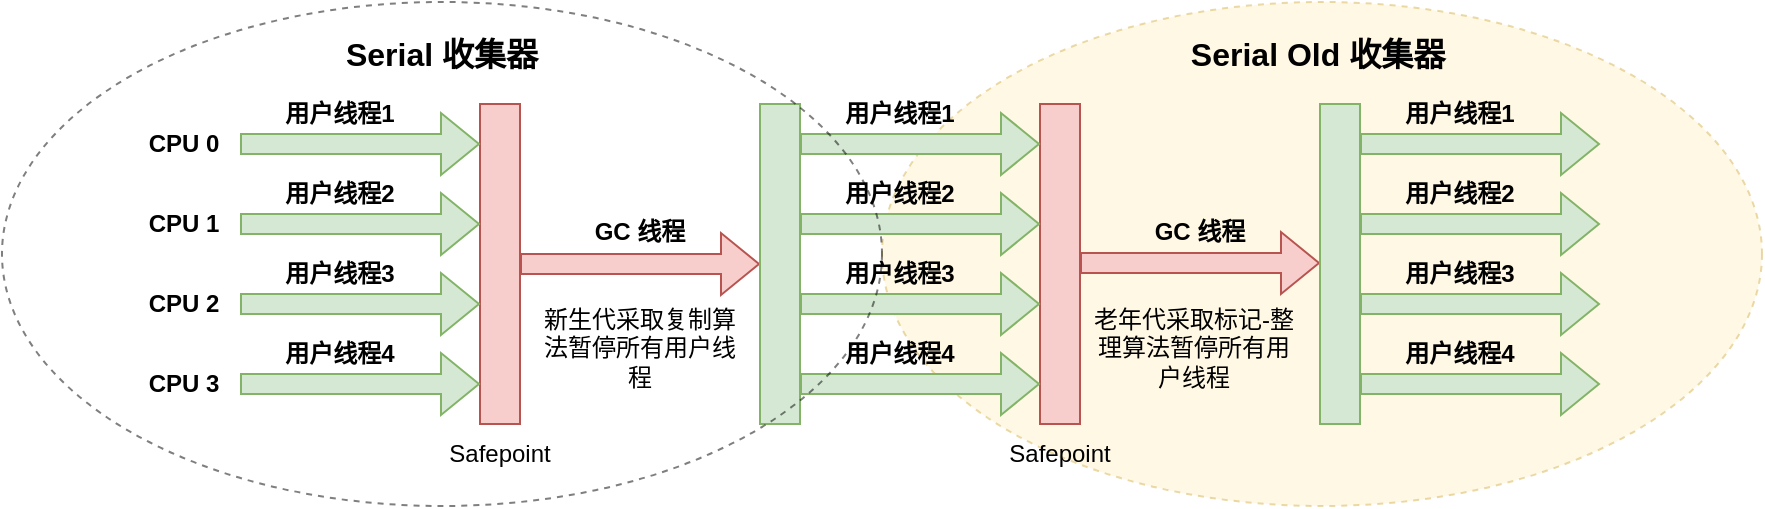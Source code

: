 <mxfile version="22.1.2" type="device">
  <diagram name="第 1 页" id="uRy5gBn8URtkVs1OvzBp">
    <mxGraphModel dx="537" dy="901" grid="1" gridSize="10" guides="1" tooltips="1" connect="1" arrows="1" fold="1" page="1" pageScale="1" pageWidth="1169" pageHeight="827" math="0" shadow="0">
      <root>
        <mxCell id="0" />
        <mxCell id="1" parent="0" />
        <mxCell id="ejAN_wZHJJQSO21ZHdOU-57" value="" style="ellipse;whiteSpace=wrap;html=1;dashed=1;fillColor=#fff2cc;container=0;strokeColor=#d6b656;opacity=50;" parent="1" vertex="1">
          <mxGeometry x="585" y="288" width="440" height="252" as="geometry" />
        </mxCell>
        <mxCell id="ejAN_wZHJJQSO21ZHdOU-31" value="" style="shape=flexArrow;endArrow=classic;html=1;rounded=0;fillColor=#f8cecc;strokeColor=#b85450;movable=1;resizable=1;rotatable=1;deletable=1;editable=1;locked=0;connectable=1;" parent="1" edge="1">
          <mxGeometry width="50" height="50" relative="1" as="geometry">
            <mxPoint x="404" y="419" as="sourcePoint" />
            <mxPoint x="524" y="419" as="targetPoint" />
          </mxGeometry>
        </mxCell>
        <mxCell id="ejAN_wZHJJQSO21ZHdOU-32" value="" style="rounded=0;whiteSpace=wrap;html=1;fillColor=#d5e8d4;strokeColor=#82b366;container=0;" parent="1" vertex="1">
          <mxGeometry x="524" y="339" width="20" height="160" as="geometry" />
        </mxCell>
        <mxCell id="ejAN_wZHJJQSO21ZHdOU-34" value="" style="shape=flexArrow;endArrow=classic;html=1;rounded=0;fillColor=#f8cecc;strokeColor=#b85450;movable=1;resizable=1;rotatable=1;deletable=1;editable=1;locked=0;connectable=1;" parent="1" edge="1">
          <mxGeometry width="50" height="50" relative="1" as="geometry">
            <mxPoint x="684" y="418.5" as="sourcePoint" />
            <mxPoint x="804" y="418.5" as="targetPoint" />
          </mxGeometry>
        </mxCell>
        <mxCell id="ejAN_wZHJJQSO21ZHdOU-35" value="&lt;b&gt;CPU 0&lt;/b&gt;" style="text;html=1;strokeColor=none;fillColor=none;align=center;verticalAlign=middle;whiteSpace=wrap;rounded=0;container=0;" parent="1" vertex="1">
          <mxGeometry x="206" y="344" width="60" height="30" as="geometry" />
        </mxCell>
        <mxCell id="ejAN_wZHJJQSO21ZHdOU-36" value="&lt;b&gt;CPU 1&lt;/b&gt;" style="text;html=1;strokeColor=none;fillColor=none;align=center;verticalAlign=middle;whiteSpace=wrap;rounded=0;container=0;" parent="1" vertex="1">
          <mxGeometry x="206" y="384" width="60" height="30" as="geometry" />
        </mxCell>
        <mxCell id="ejAN_wZHJJQSO21ZHdOU-37" value="&lt;b&gt;CPU 2&lt;/b&gt;" style="text;html=1;strokeColor=none;fillColor=none;align=center;verticalAlign=middle;whiteSpace=wrap;rounded=0;container=0;" parent="1" vertex="1">
          <mxGeometry x="206" y="424" width="60" height="30" as="geometry" />
        </mxCell>
        <mxCell id="ejAN_wZHJJQSO21ZHdOU-38" value="&lt;b&gt;CPU 3&lt;/b&gt;" style="text;html=1;strokeColor=none;fillColor=none;align=center;verticalAlign=middle;whiteSpace=wrap;rounded=0;container=0;" parent="1" vertex="1">
          <mxGeometry x="206" y="464" width="60" height="30" as="geometry" />
        </mxCell>
        <mxCell id="ejAN_wZHJJQSO21ZHdOU-39" value="&lt;b&gt;GC 线程&lt;/b&gt;" style="text;html=1;strokeColor=none;fillColor=none;align=center;verticalAlign=middle;whiteSpace=wrap;rounded=0;container=0;" parent="1" vertex="1">
          <mxGeometry x="434" y="388" width="60" height="30" as="geometry" />
        </mxCell>
        <mxCell id="ejAN_wZHJJQSO21ZHdOU-40" value="&lt;b&gt;GC 线程&lt;/b&gt;" style="text;html=1;strokeColor=none;fillColor=none;align=center;verticalAlign=middle;whiteSpace=wrap;rounded=0;container=0;" parent="1" vertex="1">
          <mxGeometry x="714" y="388" width="60" height="30" as="geometry" />
        </mxCell>
        <mxCell id="ejAN_wZHJJQSO21ZHdOU-55" value="" style="rounded=0;whiteSpace=wrap;html=1;fillColor=#d5e8d4;strokeColor=#82b366;container=0;" parent="1" vertex="1">
          <mxGeometry x="804" y="339" width="20" height="160" as="geometry" />
        </mxCell>
        <mxCell id="ejAN_wZHJJQSO21ZHdOU-58" value="Serial 收集器" style="text;html=1;strokeColor=none;fillColor=none;align=center;verticalAlign=middle;whiteSpace=wrap;rounded=0;fontStyle=1;fontSize=16;container=0;" parent="1" vertex="1">
          <mxGeometry x="232" y="299" width="266" height="30" as="geometry" />
        </mxCell>
        <mxCell id="ejAN_wZHJJQSO21ZHdOU-60" value="新生代采取复制算法暂停所有用户线程" style="text;html=1;strokeColor=none;fillColor=none;align=center;verticalAlign=middle;whiteSpace=wrap;rounded=0;container=0;" parent="1" vertex="1">
          <mxGeometry x="413" y="433" width="102" height="56" as="geometry" />
        </mxCell>
        <mxCell id="ejAN_wZHJJQSO21ZHdOU-14" value="" style="rounded=0;whiteSpace=wrap;html=1;fillColor=#f8cecc;strokeColor=#b85450;container=0;" parent="1" vertex="1">
          <mxGeometry x="384" y="339" width="20" height="160" as="geometry" />
        </mxCell>
        <mxCell id="ejAN_wZHJJQSO21ZHdOU-1" value="" style="shape=flexArrow;endArrow=classic;html=1;rounded=0;fillColor=#d5e8d4;strokeColor=#82b366;movable=1;resizable=1;rotatable=1;deletable=1;editable=1;locked=0;connectable=1;" parent="1" edge="1">
          <mxGeometry width="50" height="50" relative="1" as="geometry">
            <mxPoint x="264" y="359" as="sourcePoint" />
            <mxPoint x="384" y="359" as="targetPoint" />
          </mxGeometry>
        </mxCell>
        <mxCell id="ejAN_wZHJJQSO21ZHdOU-2" value="用户线程1" style="text;html=1;strokeColor=none;fillColor=none;align=center;verticalAlign=middle;whiteSpace=wrap;rounded=0;fontStyle=1;movable=1;resizable=1;rotatable=1;deletable=1;editable=1;locked=0;connectable=1;container=0;" parent="1" vertex="1">
          <mxGeometry x="284" y="329" width="60" height="30" as="geometry" />
        </mxCell>
        <mxCell id="ejAN_wZHJJQSO21ZHdOU-6" value="" style="shape=flexArrow;endArrow=classic;html=1;rounded=0;fillColor=#d5e8d4;strokeColor=#82b366;movable=1;resizable=1;rotatable=1;deletable=1;editable=1;locked=0;connectable=1;" parent="1" edge="1">
          <mxGeometry width="50" height="50" relative="1" as="geometry">
            <mxPoint x="264" y="399" as="sourcePoint" />
            <mxPoint x="384" y="399" as="targetPoint" />
          </mxGeometry>
        </mxCell>
        <mxCell id="ejAN_wZHJJQSO21ZHdOU-7" value="用户线程2" style="text;html=1;strokeColor=none;fillColor=none;align=center;verticalAlign=middle;whiteSpace=wrap;rounded=0;fontStyle=1;movable=1;resizable=1;rotatable=1;deletable=1;editable=1;locked=0;connectable=1;container=0;" parent="1" vertex="1">
          <mxGeometry x="284" y="369" width="60" height="30" as="geometry" />
        </mxCell>
        <mxCell id="ejAN_wZHJJQSO21ZHdOU-9" value="" style="shape=flexArrow;endArrow=classic;html=1;rounded=0;fillColor=#d5e8d4;strokeColor=#82b366;movable=1;resizable=1;rotatable=1;deletable=1;editable=1;locked=0;connectable=1;" parent="1" edge="1">
          <mxGeometry width="50" height="50" relative="1" as="geometry">
            <mxPoint x="264" y="439" as="sourcePoint" />
            <mxPoint x="384" y="439" as="targetPoint" />
          </mxGeometry>
        </mxCell>
        <mxCell id="ejAN_wZHJJQSO21ZHdOU-10" value="用户线程3" style="text;html=1;strokeColor=none;fillColor=none;align=center;verticalAlign=middle;whiteSpace=wrap;rounded=0;fontStyle=1;movable=1;resizable=1;rotatable=1;deletable=1;editable=1;locked=0;connectable=1;container=0;" parent="1" vertex="1">
          <mxGeometry x="284" y="409" width="60" height="30" as="geometry" />
        </mxCell>
        <mxCell id="ejAN_wZHJJQSO21ZHdOU-12" value="" style="shape=flexArrow;endArrow=classic;html=1;rounded=0;fillColor=#d5e8d4;strokeColor=#82b366;movable=1;resizable=1;rotatable=1;deletable=1;editable=1;locked=0;connectable=1;" parent="1" edge="1">
          <mxGeometry width="50" height="50" relative="1" as="geometry">
            <mxPoint x="264" y="479" as="sourcePoint" />
            <mxPoint x="384" y="479" as="targetPoint" />
          </mxGeometry>
        </mxCell>
        <mxCell id="ejAN_wZHJJQSO21ZHdOU-13" value="用户线程4" style="text;html=1;strokeColor=none;fillColor=none;align=center;verticalAlign=middle;whiteSpace=wrap;rounded=0;fontStyle=1;movable=1;resizable=1;rotatable=1;deletable=1;editable=1;locked=0;connectable=1;container=0;" parent="1" vertex="1">
          <mxGeometry x="284" y="449" width="60" height="30" as="geometry" />
        </mxCell>
        <mxCell id="ejAN_wZHJJQSO21ZHdOU-29" value="" style="rounded=0;whiteSpace=wrap;html=1;fillColor=#f8cecc;strokeColor=#b85450;container=0;" parent="1" vertex="1">
          <mxGeometry x="664" y="339" width="20" height="160" as="geometry" />
        </mxCell>
        <mxCell id="ejAN_wZHJJQSO21ZHdOU-18" value="" style="shape=flexArrow;endArrow=classic;html=1;rounded=0;fillColor=#d5e8d4;strokeColor=#82b366;movable=1;resizable=1;rotatable=1;deletable=1;editable=1;locked=0;connectable=1;" parent="1" edge="1">
          <mxGeometry width="50" height="50" relative="1" as="geometry">
            <mxPoint x="544" y="359" as="sourcePoint" />
            <mxPoint x="664" y="359" as="targetPoint" />
          </mxGeometry>
        </mxCell>
        <mxCell id="ejAN_wZHJJQSO21ZHdOU-19" value="用户线程1" style="text;html=1;strokeColor=none;fillColor=none;align=center;verticalAlign=middle;whiteSpace=wrap;rounded=0;fontStyle=1;movable=1;resizable=1;rotatable=1;deletable=1;editable=1;locked=0;connectable=1;container=0;" parent="1" vertex="1">
          <mxGeometry x="564" y="329" width="60" height="30" as="geometry" />
        </mxCell>
        <mxCell id="ejAN_wZHJJQSO21ZHdOU-21" value="" style="shape=flexArrow;endArrow=classic;html=1;rounded=0;fillColor=#d5e8d4;strokeColor=#82b366;movable=1;resizable=1;rotatable=1;deletable=1;editable=1;locked=0;connectable=1;" parent="1" edge="1">
          <mxGeometry width="50" height="50" relative="1" as="geometry">
            <mxPoint x="544" y="399" as="sourcePoint" />
            <mxPoint x="664" y="399" as="targetPoint" />
          </mxGeometry>
        </mxCell>
        <mxCell id="ejAN_wZHJJQSO21ZHdOU-22" value="用户线程2" style="text;html=1;strokeColor=none;fillColor=none;align=center;verticalAlign=middle;whiteSpace=wrap;rounded=0;fontStyle=1;movable=1;resizable=1;rotatable=1;deletable=1;editable=1;locked=0;connectable=1;container=0;" parent="1" vertex="1">
          <mxGeometry x="564" y="369" width="60" height="30" as="geometry" />
        </mxCell>
        <mxCell id="ejAN_wZHJJQSO21ZHdOU-24" value="" style="shape=flexArrow;endArrow=classic;html=1;rounded=0;fillColor=#d5e8d4;strokeColor=#82b366;movable=1;resizable=1;rotatable=1;deletable=1;editable=1;locked=0;connectable=1;" parent="1" edge="1">
          <mxGeometry width="50" height="50" relative="1" as="geometry">
            <mxPoint x="544" y="439" as="sourcePoint" />
            <mxPoint x="664" y="439" as="targetPoint" />
          </mxGeometry>
        </mxCell>
        <mxCell id="ejAN_wZHJJQSO21ZHdOU-25" value="用户线程3" style="text;html=1;strokeColor=none;fillColor=none;align=center;verticalAlign=middle;whiteSpace=wrap;rounded=0;fontStyle=1;movable=1;resizable=1;rotatable=1;deletable=1;editable=1;locked=0;connectable=1;container=0;" parent="1" vertex="1">
          <mxGeometry x="564" y="409" width="60" height="30" as="geometry" />
        </mxCell>
        <mxCell id="ejAN_wZHJJQSO21ZHdOU-27" value="" style="shape=flexArrow;endArrow=classic;html=1;rounded=0;fillColor=#d5e8d4;strokeColor=#82b366;movable=1;resizable=1;rotatable=1;deletable=1;editable=1;locked=0;connectable=1;" parent="1" edge="1">
          <mxGeometry width="50" height="50" relative="1" as="geometry">
            <mxPoint x="544" y="479" as="sourcePoint" />
            <mxPoint x="664" y="479" as="targetPoint" />
          </mxGeometry>
        </mxCell>
        <mxCell id="ejAN_wZHJJQSO21ZHdOU-28" value="用户线程4" style="text;html=1;strokeColor=none;fillColor=none;align=center;verticalAlign=middle;whiteSpace=wrap;rounded=0;fontStyle=1;movable=1;resizable=1;rotatable=1;deletable=1;editable=1;locked=0;connectable=1;container=0;" parent="1" vertex="1">
          <mxGeometry x="564" y="449" width="60" height="30" as="geometry" />
        </mxCell>
        <mxCell id="ejAN_wZHJJQSO21ZHdOU-43" value="" style="shape=flexArrow;endArrow=classic;html=1;rounded=0;fillColor=#d5e8d4;strokeColor=#82b366;movable=1;resizable=1;rotatable=1;deletable=1;editable=1;locked=0;connectable=1;" parent="1" edge="1">
          <mxGeometry width="50" height="50" relative="1" as="geometry">
            <mxPoint x="824" y="359" as="sourcePoint" />
            <mxPoint x="944" y="359" as="targetPoint" />
          </mxGeometry>
        </mxCell>
        <mxCell id="ejAN_wZHJJQSO21ZHdOU-44" value="用户线程1" style="text;html=1;strokeColor=none;fillColor=none;align=center;verticalAlign=middle;whiteSpace=wrap;rounded=0;fontStyle=1;movable=1;resizable=1;rotatable=1;deletable=1;editable=1;locked=0;connectable=1;container=0;" parent="1" vertex="1">
          <mxGeometry x="844" y="329" width="60" height="30" as="geometry" />
        </mxCell>
        <mxCell id="ejAN_wZHJJQSO21ZHdOU-59" value="Serial Old 收集器" style="text;html=1;strokeColor=none;fillColor=none;align=center;verticalAlign=middle;whiteSpace=wrap;rounded=0;fontStyle=1;fontSize=16;container=0;" parent="1" vertex="1">
          <mxGeometry x="670" y="299" width="266" height="30" as="geometry" />
        </mxCell>
        <mxCell id="ejAN_wZHJJQSO21ZHdOU-61" value="老年代采取标记-整理算法暂停所有用户线程" style="text;html=1;strokeColor=none;fillColor=none;align=center;verticalAlign=middle;whiteSpace=wrap;rounded=0;container=0;" parent="1" vertex="1">
          <mxGeometry x="690" y="433" width="102" height="56" as="geometry" />
        </mxCell>
        <mxCell id="ejAN_wZHJJQSO21ZHdOU-46" value="" style="shape=flexArrow;endArrow=classic;html=1;rounded=0;fillColor=#d5e8d4;strokeColor=#82b366;movable=1;resizable=1;rotatable=1;deletable=1;editable=1;locked=0;connectable=1;" parent="1" edge="1">
          <mxGeometry width="50" height="50" relative="1" as="geometry">
            <mxPoint x="824" y="399" as="sourcePoint" />
            <mxPoint x="944" y="399" as="targetPoint" />
          </mxGeometry>
        </mxCell>
        <mxCell id="ejAN_wZHJJQSO21ZHdOU-47" value="用户线程2" style="text;html=1;strokeColor=none;fillColor=none;align=center;verticalAlign=middle;whiteSpace=wrap;rounded=0;fontStyle=1;movable=1;resizable=1;rotatable=1;deletable=1;editable=1;locked=0;connectable=1;container=0;" parent="1" vertex="1">
          <mxGeometry x="844" y="369" width="60" height="30" as="geometry" />
        </mxCell>
        <mxCell id="ejAN_wZHJJQSO21ZHdOU-49" value="" style="shape=flexArrow;endArrow=classic;html=1;rounded=0;fillColor=#d5e8d4;strokeColor=#82b366;movable=1;resizable=1;rotatable=1;deletable=1;editable=1;locked=0;connectable=1;" parent="1" edge="1">
          <mxGeometry width="50" height="50" relative="1" as="geometry">
            <mxPoint x="824" y="439" as="sourcePoint" />
            <mxPoint x="944" y="439" as="targetPoint" />
          </mxGeometry>
        </mxCell>
        <mxCell id="ejAN_wZHJJQSO21ZHdOU-50" value="用户线程3" style="text;html=1;strokeColor=none;fillColor=none;align=center;verticalAlign=middle;whiteSpace=wrap;rounded=0;fontStyle=1;movable=1;resizable=1;rotatable=1;deletable=1;editable=1;locked=0;connectable=1;container=0;" parent="1" vertex="1">
          <mxGeometry x="844" y="409" width="60" height="30" as="geometry" />
        </mxCell>
        <mxCell id="ejAN_wZHJJQSO21ZHdOU-52" value="" style="shape=flexArrow;endArrow=classic;html=1;rounded=0;fillColor=#d5e8d4;strokeColor=#82b366;movable=1;resizable=1;rotatable=1;deletable=1;editable=1;locked=0;connectable=1;" parent="1" edge="1">
          <mxGeometry width="50" height="50" relative="1" as="geometry">
            <mxPoint x="824" y="479" as="sourcePoint" />
            <mxPoint x="944" y="479" as="targetPoint" />
          </mxGeometry>
        </mxCell>
        <mxCell id="ejAN_wZHJJQSO21ZHdOU-53" value="用户线程4" style="text;html=1;strokeColor=none;fillColor=none;align=center;verticalAlign=middle;whiteSpace=wrap;rounded=0;fontStyle=1;movable=1;resizable=1;rotatable=1;deletable=1;editable=1;locked=0;connectable=1;container=0;" parent="1" vertex="1">
          <mxGeometry x="844" y="449" width="60" height="30" as="geometry" />
        </mxCell>
        <mxCell id="Lb5kr5WuojuwGqanwd8u-1" value="Safepoint" style="text;html=1;strokeColor=none;fillColor=none;align=center;verticalAlign=middle;whiteSpace=wrap;rounded=0;" parent="1" vertex="1">
          <mxGeometry x="364" y="499" width="60" height="30" as="geometry" />
        </mxCell>
        <mxCell id="Lb5kr5WuojuwGqanwd8u-2" value="Safepoint" style="text;html=1;strokeColor=none;fillColor=none;align=center;verticalAlign=middle;whiteSpace=wrap;rounded=0;" parent="1" vertex="1">
          <mxGeometry x="644" y="499" width="60" height="30" as="geometry" />
        </mxCell>
        <mxCell id="ejAN_wZHJJQSO21ZHdOU-56" value="" style="ellipse;whiteSpace=wrap;html=1;dashed=1;container=0;opacity=50;fillColor=none;" parent="1" vertex="1">
          <mxGeometry x="145" y="288" width="440" height="252" as="geometry" />
        </mxCell>
      </root>
    </mxGraphModel>
  </diagram>
</mxfile>
